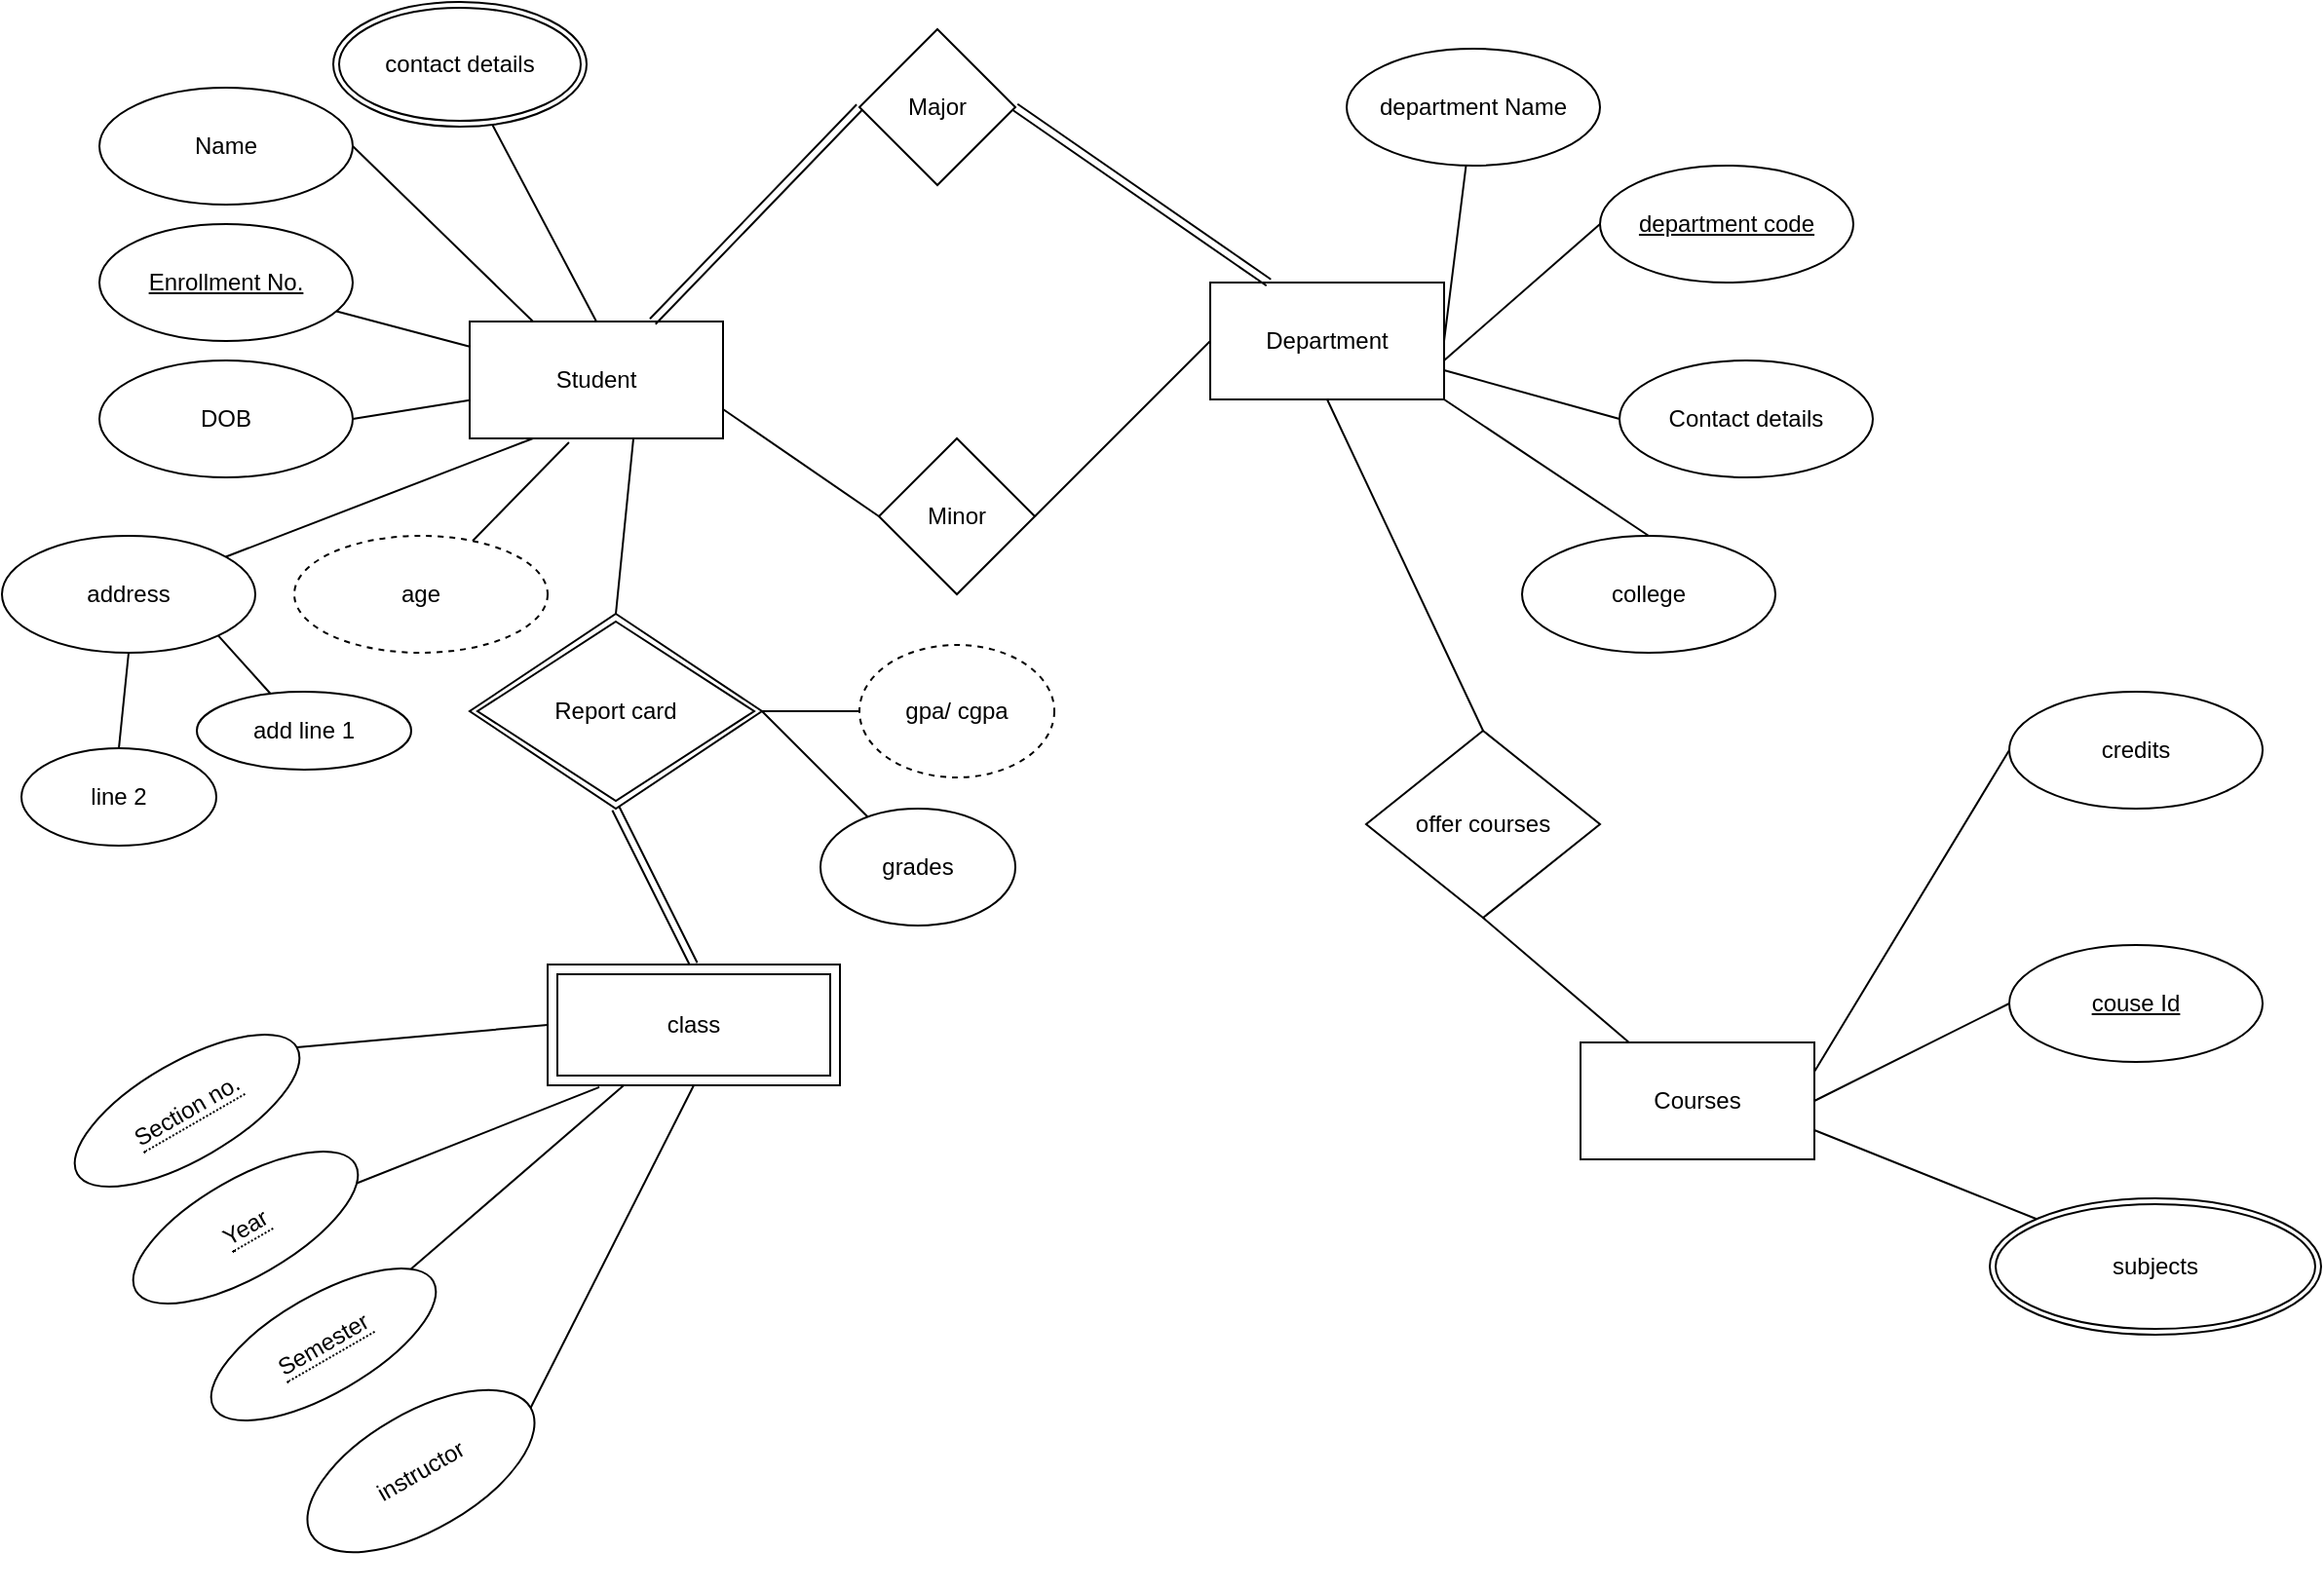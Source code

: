 <mxfile version="14.5.1" type="github">
  <diagram id="R2lEEEUBdFMjLlhIrx00" name="Page-1">
    <mxGraphModel dx="2747" dy="838" grid="1" gridSize="10" guides="1" tooltips="1" connect="1" arrows="1" fold="1" page="1" pageScale="1" pageWidth="1169" pageHeight="827" math="0" shadow="0" extFonts="Permanent Marker^https://fonts.googleapis.com/css?family=Permanent+Marker">
      <root>
        <mxCell id="0" />
        <mxCell id="1" parent="0" />
        <mxCell id="jALLhM-oPaZFguHTRYFe-25" style="rounded=0;orthogonalLoop=1;jettySize=auto;html=1;endArrow=none;endFill=0;entryX=0;entryY=0.5;entryDx=0;entryDy=0;exitX=1;exitY=0.75;exitDx=0;exitDy=0;" edge="1" parent="1" source="jALLhM-oPaZFguHTRYFe-2" target="jALLhM-oPaZFguHTRYFe-24">
          <mxGeometry relative="1" as="geometry" />
        </mxCell>
        <mxCell id="jALLhM-oPaZFguHTRYFe-42" style="edgeStyle=none;rounded=0;orthogonalLoop=1;jettySize=auto;html=1;exitX=0.5;exitY=0;exitDx=0;exitDy=0;entryX=0.628;entryY=0.984;entryDx=0;entryDy=0;endArrow=none;endFill=0;strokeColor=#000000;entryPerimeter=0;" edge="1" parent="1" source="jALLhM-oPaZFguHTRYFe-2" target="jALLhM-oPaZFguHTRYFe-89">
          <mxGeometry relative="1" as="geometry">
            <mxPoint x="245" y="80" as="targetPoint" />
          </mxGeometry>
        </mxCell>
        <mxCell id="jALLhM-oPaZFguHTRYFe-2" value="Student" style="rounded=0;whiteSpace=wrap;html=1;" vertex="1" parent="1">
          <mxGeometry x="230" y="170" width="130" height="60" as="geometry" />
        </mxCell>
        <mxCell id="jALLhM-oPaZFguHTRYFe-17" style="rounded=0;orthogonalLoop=1;jettySize=auto;html=1;exitX=1;exitY=0.5;exitDx=0;exitDy=0;entryX=0.25;entryY=0;entryDx=0;entryDy=0;endArrow=none;endFill=0;" edge="1" parent="1" source="jALLhM-oPaZFguHTRYFe-3" target="jALLhM-oPaZFguHTRYFe-2">
          <mxGeometry relative="1" as="geometry" />
        </mxCell>
        <mxCell id="jALLhM-oPaZFguHTRYFe-3" value="Name" style="ellipse;whiteSpace=wrap;html=1;" vertex="1" parent="1">
          <mxGeometry x="40" y="50" width="130" height="60" as="geometry" />
        </mxCell>
        <mxCell id="jALLhM-oPaZFguHTRYFe-12" style="rounded=0;orthogonalLoop=1;jettySize=auto;html=1;endArrow=none;endFill=0;" edge="1" parent="1" source="jALLhM-oPaZFguHTRYFe-4" target="jALLhM-oPaZFguHTRYFe-2">
          <mxGeometry relative="1" as="geometry" />
        </mxCell>
        <mxCell id="jALLhM-oPaZFguHTRYFe-4" value="&lt;u&gt;Enrollment No.&lt;/u&gt;" style="ellipse;whiteSpace=wrap;html=1;" vertex="1" parent="1">
          <mxGeometry x="40" y="120" width="130" height="60" as="geometry" />
        </mxCell>
        <mxCell id="jALLhM-oPaZFguHTRYFe-14" style="rounded=0;orthogonalLoop=1;jettySize=auto;html=1;exitX=1;exitY=0.5;exitDx=0;exitDy=0;endArrow=none;endFill=0;" edge="1" parent="1" source="jALLhM-oPaZFguHTRYFe-5" target="jALLhM-oPaZFguHTRYFe-2">
          <mxGeometry relative="1" as="geometry" />
        </mxCell>
        <mxCell id="jALLhM-oPaZFguHTRYFe-5" value="DOB" style="ellipse;whiteSpace=wrap;html=1;" vertex="1" parent="1">
          <mxGeometry x="40" y="190" width="130" height="60" as="geometry" />
        </mxCell>
        <mxCell id="jALLhM-oPaZFguHTRYFe-15" style="rounded=0;orthogonalLoop=1;jettySize=auto;html=1;entryX=0.392;entryY=1.033;entryDx=0;entryDy=0;endArrow=none;endFill=0;entryPerimeter=0;" edge="1" parent="1" source="jALLhM-oPaZFguHTRYFe-7" target="jALLhM-oPaZFguHTRYFe-2">
          <mxGeometry relative="1" as="geometry" />
        </mxCell>
        <mxCell id="jALLhM-oPaZFguHTRYFe-7" value="age" style="ellipse;whiteSpace=wrap;html=1;dashed=1;" vertex="1" parent="1">
          <mxGeometry x="140" y="280" width="130" height="60" as="geometry" />
        </mxCell>
        <mxCell id="jALLhM-oPaZFguHTRYFe-34" style="edgeStyle=none;rounded=0;orthogonalLoop=1;jettySize=auto;html=1;exitX=1;exitY=0.5;exitDx=0;exitDy=0;endArrow=none;endFill=0;strokeColor=#000000;" edge="1" parent="1" source="jALLhM-oPaZFguHTRYFe-18" target="jALLhM-oPaZFguHTRYFe-30">
          <mxGeometry relative="1" as="geometry" />
        </mxCell>
        <mxCell id="jALLhM-oPaZFguHTRYFe-40" style="edgeStyle=none;rounded=0;orthogonalLoop=1;jettySize=auto;html=1;exitX=0.5;exitY=1;exitDx=0;exitDy=0;entryX=0.5;entryY=0;entryDx=0;entryDy=0;endArrow=none;endFill=0;strokeColor=#000000;" edge="1" parent="1" source="jALLhM-oPaZFguHTRYFe-18" target="jALLhM-oPaZFguHTRYFe-39">
          <mxGeometry relative="1" as="geometry" />
        </mxCell>
        <mxCell id="jALLhM-oPaZFguHTRYFe-18" value="Department" style="rounded=0;whiteSpace=wrap;html=1;" vertex="1" parent="1">
          <mxGeometry x="610" y="150" width="120" height="60" as="geometry" />
        </mxCell>
        <mxCell id="jALLhM-oPaZFguHTRYFe-19" value="Major" style="rhombus;whiteSpace=wrap;html=1;" vertex="1" parent="1">
          <mxGeometry x="430" y="20" width="80" height="80" as="geometry" />
        </mxCell>
        <mxCell id="jALLhM-oPaZFguHTRYFe-22" value="" style="shape=link;html=1;entryX=0;entryY=0.5;entryDx=0;entryDy=0;" edge="1" parent="1" source="jALLhM-oPaZFguHTRYFe-2" target="jALLhM-oPaZFguHTRYFe-19">
          <mxGeometry width="100" relative="1" as="geometry">
            <mxPoint x="360" y="180" as="sourcePoint" />
            <mxPoint x="470" y="220" as="targetPoint" />
            <Array as="points" />
          </mxGeometry>
        </mxCell>
        <mxCell id="jALLhM-oPaZFguHTRYFe-23" value="" style="shape=link;html=1;exitX=0.25;exitY=0;exitDx=0;exitDy=0;entryX=1;entryY=0.5;entryDx=0;entryDy=0;" edge="1" parent="1" source="jALLhM-oPaZFguHTRYFe-18" target="jALLhM-oPaZFguHTRYFe-19">
          <mxGeometry width="100" relative="1" as="geometry">
            <mxPoint x="370" y="190" as="sourcePoint" />
            <mxPoint x="410" y="130" as="targetPoint" />
            <Array as="points" />
          </mxGeometry>
        </mxCell>
        <mxCell id="jALLhM-oPaZFguHTRYFe-26" style="rounded=0;orthogonalLoop=1;jettySize=auto;html=1;exitX=1;exitY=0.5;exitDx=0;exitDy=0;entryX=0;entryY=0.5;entryDx=0;entryDy=0;endArrow=none;endFill=0;" edge="1" parent="1" source="jALLhM-oPaZFguHTRYFe-24" target="jALLhM-oPaZFguHTRYFe-18">
          <mxGeometry relative="1" as="geometry" />
        </mxCell>
        <mxCell id="jALLhM-oPaZFguHTRYFe-24" value="Minor" style="rhombus;whiteSpace=wrap;html=1;" vertex="1" parent="1">
          <mxGeometry x="440" y="230" width="80" height="80" as="geometry" />
        </mxCell>
        <mxCell id="jALLhM-oPaZFguHTRYFe-29" style="edgeStyle=none;rounded=0;orthogonalLoop=1;jettySize=auto;html=1;entryX=0.25;entryY=1;entryDx=0;entryDy=0;endArrow=none;endFill=0;strokeColor=#000000;" edge="1" parent="1" source="jALLhM-oPaZFguHTRYFe-28" target="jALLhM-oPaZFguHTRYFe-2">
          <mxGeometry relative="1" as="geometry" />
        </mxCell>
        <mxCell id="jALLhM-oPaZFguHTRYFe-97" style="edgeStyle=none;rounded=0;orthogonalLoop=1;jettySize=auto;html=1;exitX=0.5;exitY=1;exitDx=0;exitDy=0;entryX=0.5;entryY=0;entryDx=0;entryDy=0;endArrow=none;endFill=0;strokeColor=#000000;" edge="1" parent="1" source="jALLhM-oPaZFguHTRYFe-28" target="jALLhM-oPaZFguHTRYFe-91">
          <mxGeometry relative="1" as="geometry" />
        </mxCell>
        <mxCell id="jALLhM-oPaZFguHTRYFe-98" style="edgeStyle=none;rounded=0;orthogonalLoop=1;jettySize=auto;html=1;exitX=1;exitY=1;exitDx=0;exitDy=0;endArrow=none;endFill=0;strokeColor=#000000;" edge="1" parent="1" source="jALLhM-oPaZFguHTRYFe-28" target="jALLhM-oPaZFguHTRYFe-92">
          <mxGeometry relative="1" as="geometry" />
        </mxCell>
        <mxCell id="jALLhM-oPaZFguHTRYFe-28" value="address" style="ellipse;whiteSpace=wrap;html=1;" vertex="1" parent="1">
          <mxGeometry x="-10" y="280" width="130" height="60" as="geometry" />
        </mxCell>
        <mxCell id="jALLhM-oPaZFguHTRYFe-30" value="department Name" style="ellipse;whiteSpace=wrap;html=1;" vertex="1" parent="1">
          <mxGeometry x="680" y="30" width="130" height="60" as="geometry" />
        </mxCell>
        <mxCell id="jALLhM-oPaZFguHTRYFe-36" style="edgeStyle=none;rounded=0;orthogonalLoop=1;jettySize=auto;html=1;exitX=0;exitY=0.5;exitDx=0;exitDy=0;endArrow=none;endFill=0;strokeColor=#000000;entryX=1;entryY=0.75;entryDx=0;entryDy=0;" edge="1" parent="1" source="jALLhM-oPaZFguHTRYFe-31" target="jALLhM-oPaZFguHTRYFe-18">
          <mxGeometry relative="1" as="geometry">
            <mxPoint x="720" y="190" as="targetPoint" />
          </mxGeometry>
        </mxCell>
        <mxCell id="jALLhM-oPaZFguHTRYFe-31" value="Contact details" style="ellipse;whiteSpace=wrap;html=1;" vertex="1" parent="1">
          <mxGeometry x="820" y="190" width="130" height="60" as="geometry" />
        </mxCell>
        <mxCell id="jALLhM-oPaZFguHTRYFe-35" style="edgeStyle=none;rounded=0;orthogonalLoop=1;jettySize=auto;html=1;exitX=0;exitY=0.5;exitDx=0;exitDy=0;endArrow=none;endFill=0;strokeColor=#000000;" edge="1" parent="1" source="jALLhM-oPaZFguHTRYFe-32">
          <mxGeometry relative="1" as="geometry">
            <mxPoint x="730" y="190" as="targetPoint" />
          </mxGeometry>
        </mxCell>
        <mxCell id="jALLhM-oPaZFguHTRYFe-32" value="&lt;u&gt;department code&lt;br&gt;&lt;/u&gt;" style="ellipse;whiteSpace=wrap;html=1;" vertex="1" parent="1">
          <mxGeometry x="810" y="90" width="130" height="60" as="geometry" />
        </mxCell>
        <mxCell id="jALLhM-oPaZFguHTRYFe-38" style="edgeStyle=none;rounded=0;orthogonalLoop=1;jettySize=auto;html=1;exitX=0.5;exitY=0;exitDx=0;exitDy=0;entryX=1;entryY=1;entryDx=0;entryDy=0;endArrow=none;endFill=0;strokeColor=#000000;" edge="1" parent="1" source="jALLhM-oPaZFguHTRYFe-37" target="jALLhM-oPaZFguHTRYFe-18">
          <mxGeometry relative="1" as="geometry" />
        </mxCell>
        <mxCell id="jALLhM-oPaZFguHTRYFe-37" value="college" style="ellipse;whiteSpace=wrap;html=1;" vertex="1" parent="1">
          <mxGeometry x="770" y="280" width="130" height="60" as="geometry" />
        </mxCell>
        <mxCell id="jALLhM-oPaZFguHTRYFe-44" style="edgeStyle=none;rounded=0;orthogonalLoop=1;jettySize=auto;html=1;exitX=0.5;exitY=1;exitDx=0;exitDy=0;endArrow=none;endFill=0;strokeColor=#000000;" edge="1" parent="1" source="jALLhM-oPaZFguHTRYFe-39" target="jALLhM-oPaZFguHTRYFe-43">
          <mxGeometry relative="1" as="geometry" />
        </mxCell>
        <mxCell id="jALLhM-oPaZFguHTRYFe-39" value="offer courses" style="rhombus;whiteSpace=wrap;html=1;" vertex="1" parent="1">
          <mxGeometry x="690" y="380" width="120" height="96" as="geometry" />
        </mxCell>
        <mxCell id="jALLhM-oPaZFguHTRYFe-43" value="Courses" style="rounded=0;whiteSpace=wrap;html=1;" vertex="1" parent="1">
          <mxGeometry x="800" y="540" width="120" height="60" as="geometry" />
        </mxCell>
        <mxCell id="jALLhM-oPaZFguHTRYFe-52" style="edgeStyle=none;rounded=0;orthogonalLoop=1;jettySize=auto;html=1;exitX=0;exitY=0.5;exitDx=0;exitDy=0;entryX=1;entryY=0.25;entryDx=0;entryDy=0;endArrow=none;endFill=0;strokeColor=#000000;" edge="1" parent="1" source="jALLhM-oPaZFguHTRYFe-46" target="jALLhM-oPaZFguHTRYFe-43">
          <mxGeometry relative="1" as="geometry" />
        </mxCell>
        <mxCell id="jALLhM-oPaZFguHTRYFe-46" value="credits" style="ellipse;whiteSpace=wrap;html=1;" vertex="1" parent="1">
          <mxGeometry x="1020" y="360" width="130" height="60" as="geometry" />
        </mxCell>
        <mxCell id="jALLhM-oPaZFguHTRYFe-51" style="edgeStyle=none;rounded=0;orthogonalLoop=1;jettySize=auto;html=1;entryX=1;entryY=0.75;entryDx=0;entryDy=0;endArrow=none;endFill=0;strokeColor=#000000;" edge="1" parent="1" source="jALLhM-oPaZFguHTRYFe-101" target="jALLhM-oPaZFguHTRYFe-43">
          <mxGeometry relative="1" as="geometry">
            <mxPoint x="1010" y="650" as="sourcePoint" />
          </mxGeometry>
        </mxCell>
        <mxCell id="jALLhM-oPaZFguHTRYFe-50" style="edgeStyle=none;rounded=0;orthogonalLoop=1;jettySize=auto;html=1;exitX=0;exitY=0.5;exitDx=0;exitDy=0;entryX=1;entryY=0.5;entryDx=0;entryDy=0;endArrow=none;endFill=0;strokeColor=#000000;" edge="1" parent="1" source="jALLhM-oPaZFguHTRYFe-48" target="jALLhM-oPaZFguHTRYFe-43">
          <mxGeometry relative="1" as="geometry" />
        </mxCell>
        <mxCell id="jALLhM-oPaZFguHTRYFe-48" value="&lt;u&gt;couse Id&lt;br&gt;&lt;/u&gt;" style="ellipse;whiteSpace=wrap;html=1;" vertex="1" parent="1">
          <mxGeometry x="1020" y="490" width="130" height="60" as="geometry" />
        </mxCell>
        <mxCell id="jALLhM-oPaZFguHTRYFe-49" style="edgeStyle=none;rounded=0;orthogonalLoop=1;jettySize=auto;html=1;exitX=0.5;exitY=1;exitDx=0;exitDy=0;endArrow=none;endFill=0;strokeColor=#000000;" edge="1" parent="1">
          <mxGeometry relative="1" as="geometry">
            <mxPoint x="1075" y="680" as="sourcePoint" />
            <mxPoint x="1075" y="680" as="targetPoint" />
          </mxGeometry>
        </mxCell>
        <mxCell id="jALLhM-oPaZFguHTRYFe-62" style="edgeStyle=none;shape=link;rounded=0;orthogonalLoop=1;jettySize=auto;html=1;exitX=0.5;exitY=0;exitDx=0;exitDy=0;entryX=0.5;entryY=1;entryDx=0;entryDy=0;endArrow=none;endFill=0;strokeColor=#000000;" edge="1" parent="1" source="jALLhM-oPaZFguHTRYFe-57" target="jALLhM-oPaZFguHTRYFe-60">
          <mxGeometry relative="1" as="geometry" />
        </mxCell>
        <mxCell id="jALLhM-oPaZFguHTRYFe-57" value="class" style="shape=ext;margin=3;double=1;whiteSpace=wrap;html=1;align=center;" vertex="1" parent="1">
          <mxGeometry x="270" y="500" width="150" height="62" as="geometry" />
        </mxCell>
        <mxCell id="jALLhM-oPaZFguHTRYFe-95" style="edgeStyle=none;rounded=0;orthogonalLoop=1;jettySize=auto;html=1;exitX=0.5;exitY=0;exitDx=0;exitDy=0;entryX=0.646;entryY=1.006;entryDx=0;entryDy=0;entryPerimeter=0;endArrow=none;endFill=0;strokeColor=#000000;" edge="1" parent="1" source="jALLhM-oPaZFguHTRYFe-60" target="jALLhM-oPaZFguHTRYFe-2">
          <mxGeometry relative="1" as="geometry" />
        </mxCell>
        <mxCell id="jALLhM-oPaZFguHTRYFe-102" style="edgeStyle=none;rounded=0;orthogonalLoop=1;jettySize=auto;html=1;exitX=1;exitY=0.5;exitDx=0;exitDy=0;endArrow=none;endFill=0;strokeColor=#000000;" edge="1" parent="1" source="jALLhM-oPaZFguHTRYFe-60" target="jALLhM-oPaZFguHTRYFe-75">
          <mxGeometry relative="1" as="geometry" />
        </mxCell>
        <mxCell id="jALLhM-oPaZFguHTRYFe-60" value="Report card" style="shape=rhombus;double=1;perimeter=rhombusPerimeter;whiteSpace=wrap;html=1;align=center;" vertex="1" parent="1">
          <mxGeometry x="230" y="320" width="150" height="100" as="geometry" />
        </mxCell>
        <mxCell id="jALLhM-oPaZFguHTRYFe-68" style="edgeStyle=none;rounded=0;orthogonalLoop=1;jettySize=auto;html=1;endArrow=none;endFill=0;strokeColor=#000000;" edge="1" parent="1" source="jALLhM-oPaZFguHTRYFe-85" target="jALLhM-oPaZFguHTRYFe-57">
          <mxGeometry relative="1" as="geometry">
            <mxPoint x="260" y="668" as="sourcePoint" />
          </mxGeometry>
        </mxCell>
        <mxCell id="jALLhM-oPaZFguHTRYFe-69" style="edgeStyle=none;rounded=0;orthogonalLoop=1;jettySize=auto;html=1;entryX=0.177;entryY=1.015;entryDx=0;entryDy=0;entryPerimeter=0;endArrow=none;endFill=0;strokeColor=#000000;" edge="1" parent="1" source="jALLhM-oPaZFguHTRYFe-93" target="jALLhM-oPaZFguHTRYFe-57">
          <mxGeometry relative="1" as="geometry">
            <mxPoint x="181.292" y="597.5" as="sourcePoint" />
          </mxGeometry>
        </mxCell>
        <mxCell id="jALLhM-oPaZFguHTRYFe-70" style="edgeStyle=none;rounded=0;orthogonalLoop=1;jettySize=auto;html=1;exitX=1;exitY=0.5;exitDx=0;exitDy=0;entryX=0;entryY=0.5;entryDx=0;entryDy=0;endArrow=none;endFill=0;strokeColor=#000000;" edge="1" parent="1" source="jALLhM-oPaZFguHTRYFe-94" target="jALLhM-oPaZFguHTRYFe-57">
          <mxGeometry relative="1" as="geometry">
            <mxPoint x="196.08" y="527.769" as="sourcePoint" />
          </mxGeometry>
        </mxCell>
        <mxCell id="jALLhM-oPaZFguHTRYFe-67" style="edgeStyle=none;rounded=0;orthogonalLoop=1;jettySize=auto;html=1;exitX=1;exitY=0.5;exitDx=0;exitDy=0;entryX=0.5;entryY=1;entryDx=0;entryDy=0;endArrow=none;endFill=0;strokeColor=#000000;" edge="1" parent="1" source="jALLhM-oPaZFguHTRYFe-66" target="jALLhM-oPaZFguHTRYFe-57">
          <mxGeometry relative="1" as="geometry" />
        </mxCell>
        <mxCell id="jALLhM-oPaZFguHTRYFe-66" value="&lt;div&gt;instructor&lt;/div&gt;" style="ellipse;whiteSpace=wrap;html=1;rotation=-30;" vertex="1" parent="1">
          <mxGeometry x="140" y="730" width="130" height="60" as="geometry" />
        </mxCell>
        <mxCell id="jALLhM-oPaZFguHTRYFe-103" style="edgeStyle=none;rounded=0;orthogonalLoop=1;jettySize=auto;html=1;exitX=0;exitY=0.5;exitDx=0;exitDy=0;endArrow=none;endFill=0;strokeColor=#000000;" edge="1" parent="1" source="jALLhM-oPaZFguHTRYFe-73" target="jALLhM-oPaZFguHTRYFe-60">
          <mxGeometry relative="1" as="geometry" />
        </mxCell>
        <mxCell id="jALLhM-oPaZFguHTRYFe-73" value="gpa/ cgpa" style="ellipse;whiteSpace=wrap;html=1;dashed=1;" vertex="1" parent="1">
          <mxGeometry x="430" y="336" width="100" height="68" as="geometry" />
        </mxCell>
        <mxCell id="jALLhM-oPaZFguHTRYFe-75" value="grades" style="ellipse;whiteSpace=wrap;html=1;" vertex="1" parent="1">
          <mxGeometry x="410" y="420" width="100" height="60" as="geometry" />
        </mxCell>
        <object label="&lt;span style=&quot;border-bottom: 1px dotted&quot;&gt;Semester&lt;/span&gt;" id="jALLhM-oPaZFguHTRYFe-85">
          <mxCell style="ellipse;whiteSpace=wrap;html=1;align=center;rotation=-30;" vertex="1" parent="1">
            <mxGeometry x="90" y="670" width="130" height="50" as="geometry" />
          </mxCell>
        </object>
        <mxCell id="jALLhM-oPaZFguHTRYFe-89" value="contact details" style="ellipse;shape=doubleEllipse;margin=3;whiteSpace=wrap;html=1;align=center;" vertex="1" parent="1">
          <mxGeometry x="160" y="6" width="130" height="64" as="geometry" />
        </mxCell>
        <mxCell id="jALLhM-oPaZFguHTRYFe-91" value="line 2" style="ellipse;whiteSpace=wrap;html=1;" vertex="1" parent="1">
          <mxGeometry y="389" width="100" height="50" as="geometry" />
        </mxCell>
        <mxCell id="jALLhM-oPaZFguHTRYFe-92" value="add line 1" style="ellipse;whiteSpace=wrap;html=1;" vertex="1" parent="1">
          <mxGeometry x="90" y="360" width="110" height="40" as="geometry" />
        </mxCell>
        <object label="&lt;span style=&quot;border-bottom: 1px dotted&quot;&gt;Year&lt;/span&gt;" id="jALLhM-oPaZFguHTRYFe-93">
          <mxCell style="ellipse;whiteSpace=wrap;html=1;align=center;rotation=-30;" vertex="1" parent="1">
            <mxGeometry x="50" y="610" width="130" height="50" as="geometry" />
          </mxCell>
        </object>
        <object label="&lt;span style=&quot;border-bottom: 1px dotted&quot;&gt;Section no.&lt;br&gt;&lt;/span&gt;" id="jALLhM-oPaZFguHTRYFe-94">
          <mxCell style="ellipse;whiteSpace=wrap;html=1;align=center;rotation=-30;" vertex="1" parent="1">
            <mxGeometry x="20" y="550" width="130" height="50" as="geometry" />
          </mxCell>
        </object>
        <mxCell id="jALLhM-oPaZFguHTRYFe-101" value="subjects" style="ellipse;shape=doubleEllipse;margin=3;whiteSpace=wrap;html=1;align=center;" vertex="1" parent="1">
          <mxGeometry x="1010" y="620" width="170" height="70" as="geometry" />
        </mxCell>
      </root>
    </mxGraphModel>
  </diagram>
</mxfile>
